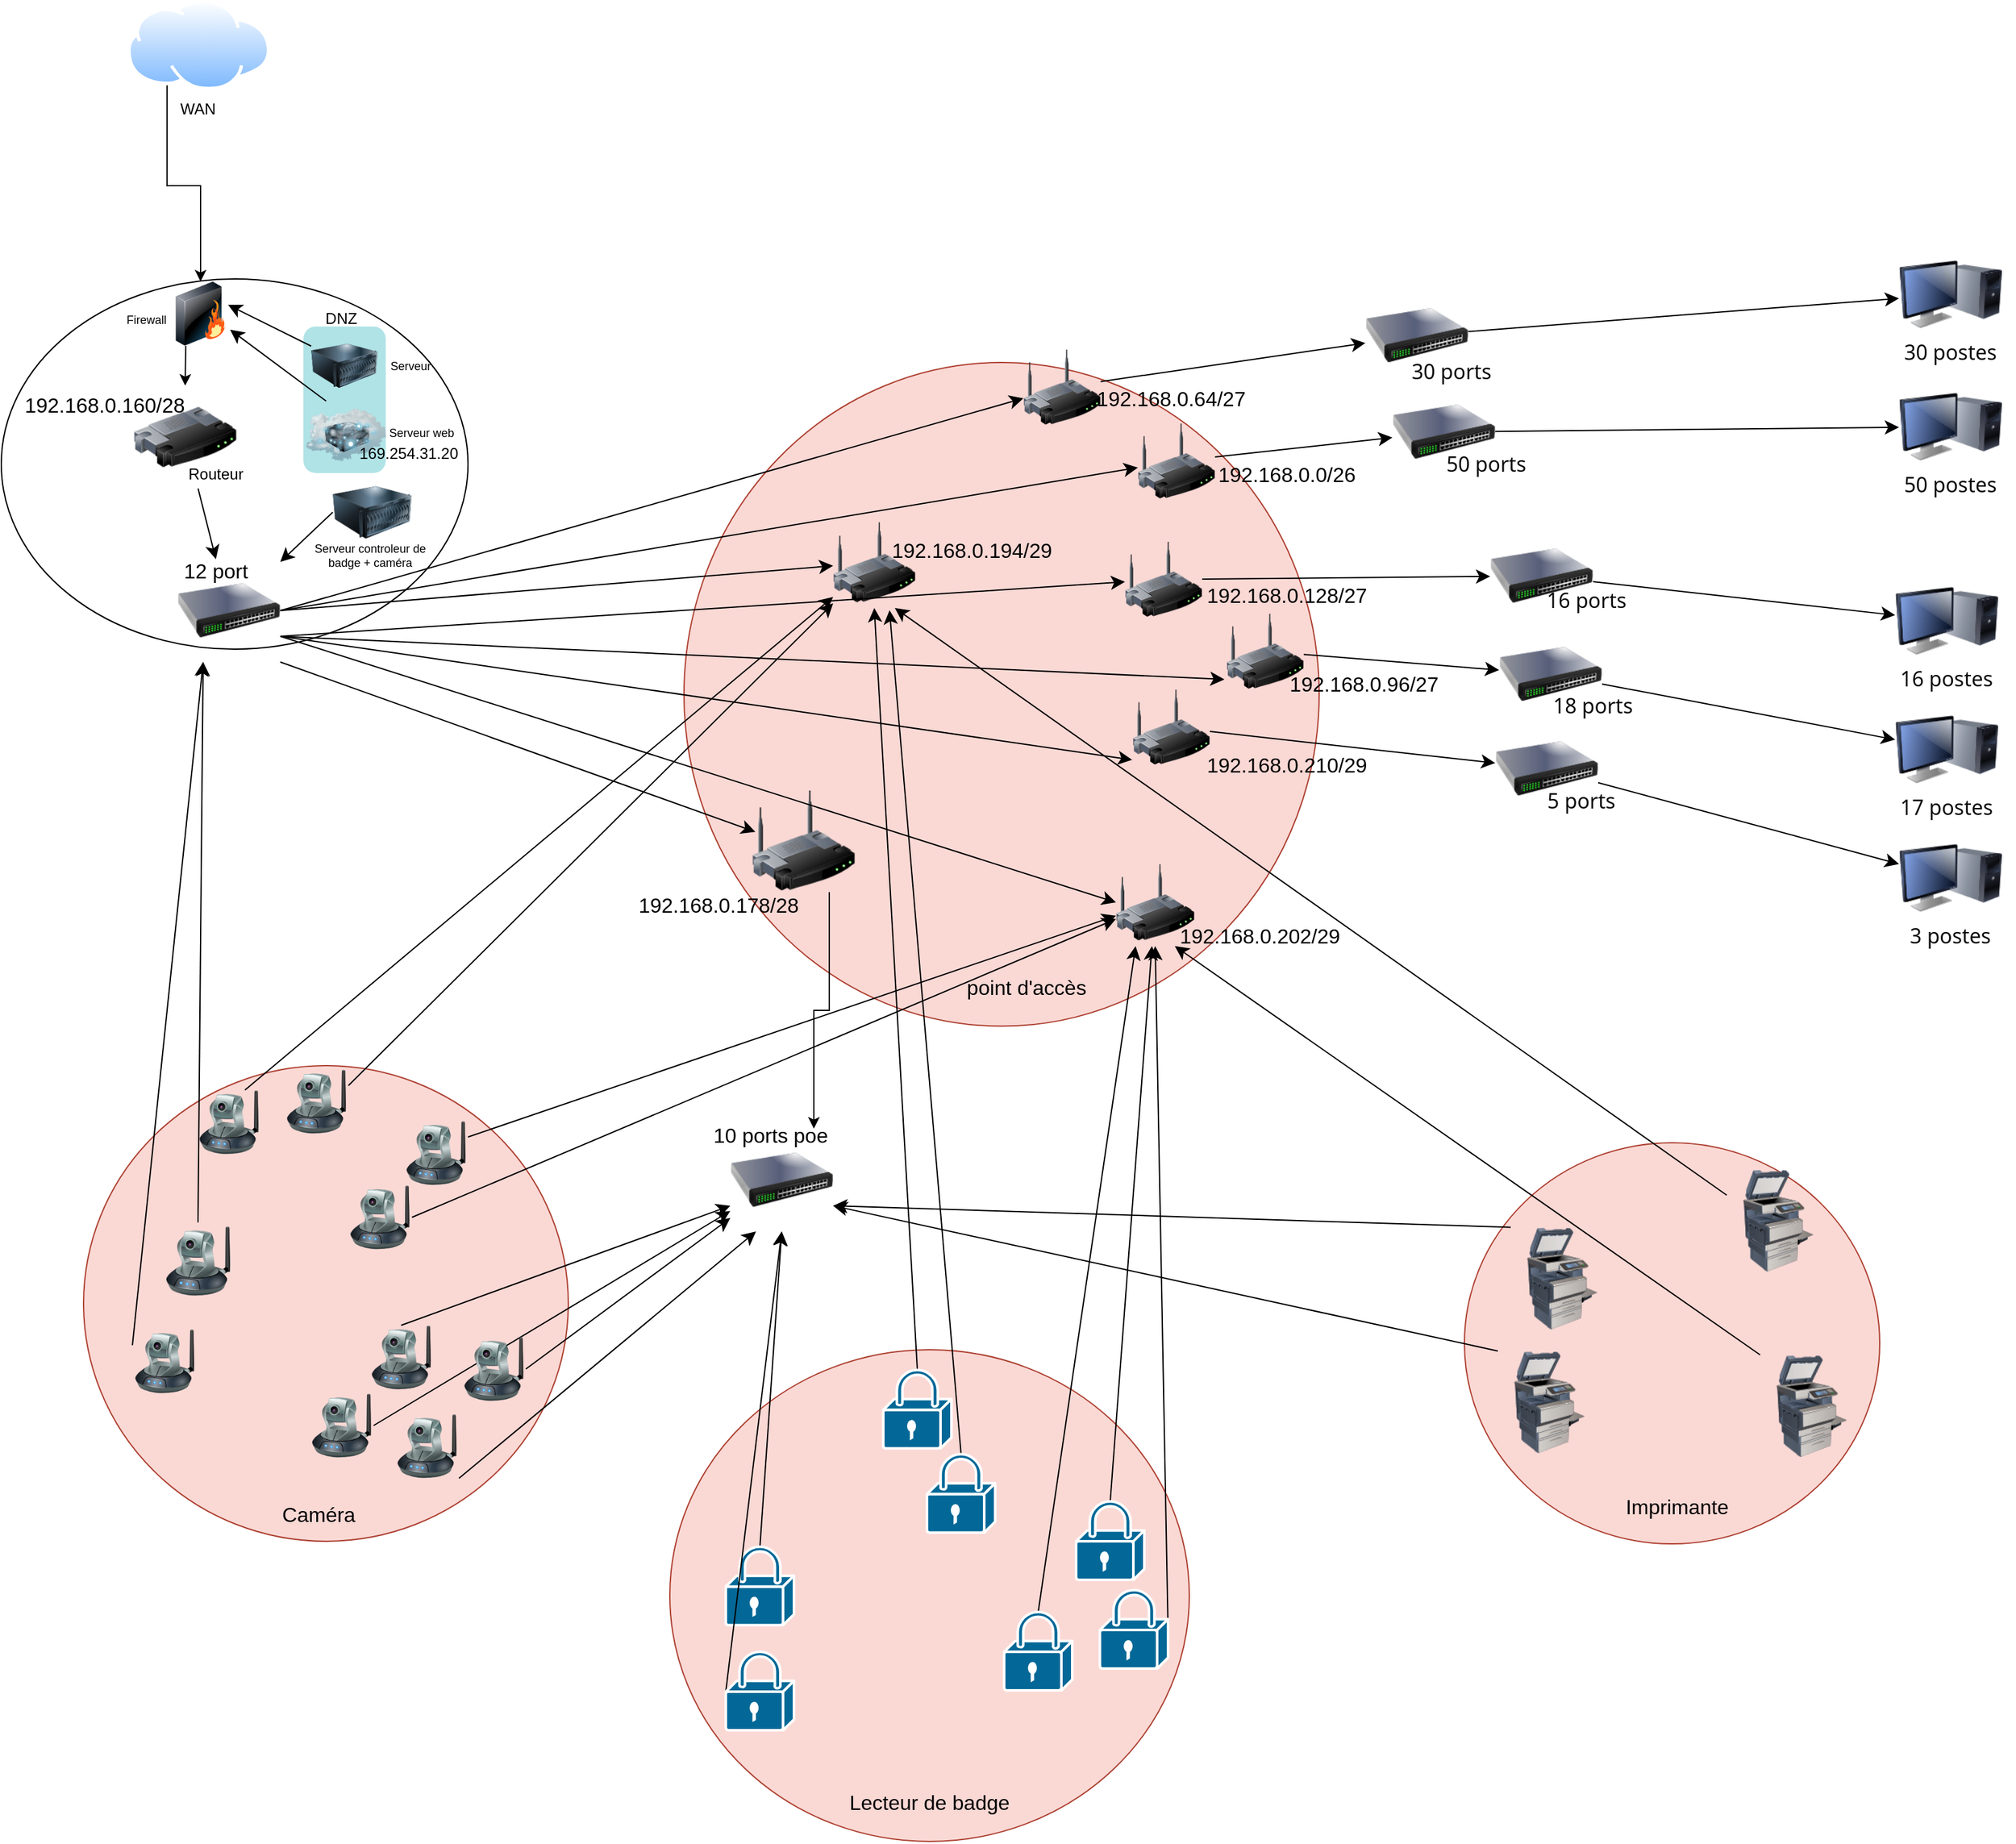 <mxfile version="24.2.5" type="github">
  <diagram name="Page-1" id="uNmgxLQSGDm85WlAwBHo">
    <mxGraphModel dx="731" dy="1210" grid="0" gridSize="10" guides="1" tooltips="1" connect="1" arrows="1" fold="1" page="0" pageScale="1" pageWidth="827" pageHeight="1169" math="0" shadow="0">
      <root>
        <mxCell id="0" />
        <mxCell id="1" parent="0" />
        <mxCell id="vcCRb2NnFTXX9UuXq3l1-207" value="" style="ellipse;whiteSpace=wrap;html=1;fillColor=#fad9d5;strokeColor=#ae4132;" parent="1" vertex="1">
          <mxGeometry x="897" y="-252" width="494" height="516.28" as="geometry" />
        </mxCell>
        <mxCell id="vcCRb2NnFTXX9UuXq3l1-189" value="" style="ellipse;whiteSpace=wrap;html=1;fillColor=#fad9d5;strokeColor=#ae4132;" parent="1" vertex="1">
          <mxGeometry x="1504" y="355" width="323" height="312" as="geometry" />
        </mxCell>
        <mxCell id="vcCRb2NnFTXX9UuXq3l1-183" value="" style="ellipse;whiteSpace=wrap;html=1;fillColor=#fad9d5;strokeColor=#ae4132;" parent="1" vertex="1">
          <mxGeometry x="886" y="516" width="404" height="382.52" as="geometry" />
        </mxCell>
        <mxCell id="vcCRb2NnFTXX9UuXq3l1-178" value="" style="ellipse;whiteSpace=wrap;html=1;fillColor=#fad9d5;strokeColor=#ae4132;" parent="1" vertex="1">
          <mxGeometry x="430" y="295" width="377" height="370" as="geometry" />
        </mxCell>
        <mxCell id="vcCRb2NnFTXX9UuXq3l1-148" value="" style="ellipse;whiteSpace=wrap;html=1;" parent="1" vertex="1">
          <mxGeometry x="366" y="-317" width="363" height="288" as="geometry" />
        </mxCell>
        <mxCell id="vcCRb2NnFTXX9UuXq3l1-3" style="edgeStyle=orthogonalEdgeStyle;rounded=0;orthogonalLoop=1;jettySize=auto;html=1;exitX=0.25;exitY=1;exitDx=0;exitDy=0;" parent="1" source="vcCRb2NnFTXX9UuXq3l1-4" target="vcCRb2NnFTXX9UuXq3l1-20" edge="1">
          <mxGeometry relative="1" as="geometry" />
        </mxCell>
        <mxCell id="vcCRb2NnFTXX9UuXq3l1-10" style="edgeStyle=orthogonalEdgeStyle;rounded=0;orthogonalLoop=1;jettySize=auto;html=1;entryX=0.5;entryY=0;entryDx=0;entryDy=0;exitX=0.25;exitY=1;exitDx=0;exitDy=0;" parent="1" source="vcCRb2NnFTXX9UuXq3l1-20" target="vcCRb2NnFTXX9UuXq3l1-22" edge="1">
          <mxGeometry relative="1" as="geometry">
            <mxPoint x="467.571" y="303.4" as="sourcePoint" />
            <mxPoint x="439.0" y="367" as="targetPoint" />
          </mxGeometry>
        </mxCell>
        <mxCell id="vcCRb2NnFTXX9UuXq3l1-256" style="edgeStyle=none;curved=1;rounded=0;orthogonalLoop=1;jettySize=auto;html=1;exitX=0.5;exitY=0;exitDx=0;exitDy=0;exitPerimeter=0;fontSize=12;startSize=8;endSize=8;entryX=0.5;entryY=1;entryDx=0;entryDy=0;" parent="1" source="vcCRb2NnFTXX9UuXq3l1-14" target="vcCRb2NnFTXX9UuXq3l1-50" edge="1">
          <mxGeometry relative="1" as="geometry">
            <mxPoint x="1029" y="-61" as="targetPoint" />
          </mxGeometry>
        </mxCell>
        <mxCell id="vcCRb2NnFTXX9UuXq3l1-14" value="" style="shape=mxgraph.cisco.security.lock;sketch=0;html=1;pointerEvents=1;dashed=0;fillColor=#036897;strokeColor=#ffffff;strokeWidth=2;verticalLabelPosition=bottom;verticalAlign=top;align=center;outlineConnect=0;" parent="1" vertex="1">
          <mxGeometry x="1052" y="531.76" width="53" height="61" as="geometry" />
        </mxCell>
        <mxCell id="vcCRb2NnFTXX9UuXq3l1-23" value="" style="image;html=1;image=img/lib/clip_art/networking/Switch_128x128.png" parent="1" vertex="1">
          <mxGeometry x="933" y="344" width="80" height="80" as="geometry" />
        </mxCell>
        <mxCell id="VCrOWNEvwoFlZzzzrJCg-5" style="edgeStyle=orthogonalEdgeStyle;rounded=0;orthogonalLoop=1;jettySize=auto;html=1;exitX=0.75;exitY=1;exitDx=0;exitDy=0;" edge="1" parent="1" source="vcCRb2NnFTXX9UuXq3l1-25" target="vcCRb2NnFTXX9UuXq3l1-23">
          <mxGeometry relative="1" as="geometry">
            <Array as="points">
              <mxPoint x="1010" y="252" />
              <mxPoint x="998" y="252" />
            </Array>
          </mxGeometry>
        </mxCell>
        <mxCell id="vcCRb2NnFTXX9UuXq3l1-25" value="" style="image;html=1;image=img/lib/clip_art/networking/Wireless_Router_128x128.png" parent="1" vertex="1">
          <mxGeometry x="950" y="80" width="80" height="80" as="geometry" />
        </mxCell>
        <mxCell id="vcCRb2NnFTXX9UuXq3l1-262" style="edgeStyle=none;curved=1;rounded=0;orthogonalLoop=1;jettySize=auto;html=1;exitX=1;exitY=0.5;exitDx=0;exitDy=0;fontSize=12;startSize=8;endSize=8;" parent="1" source="vcCRb2NnFTXX9UuXq3l1-26" target="vcCRb2NnFTXX9UuXq3l1-23" edge="1">
          <mxGeometry relative="1" as="geometry" />
        </mxCell>
        <mxCell id="vcCRb2NnFTXX9UuXq3l1-26" value="" style="image;html=1;image=img/lib/clip_art/networking/Ip_Camera_128x128.png" parent="1" vertex="1">
          <mxGeometry x="605.55" y="550" width="50" height="50" as="geometry" />
        </mxCell>
        <mxCell id="vcCRb2NnFTXX9UuXq3l1-261" style="edgeStyle=none;curved=1;rounded=0;orthogonalLoop=1;jettySize=auto;html=1;exitX=0.5;exitY=0;exitDx=0;exitDy=0;entryX=0;entryY=0.75;entryDx=0;entryDy=0;fontSize=12;startSize=8;endSize=8;" parent="1" source="vcCRb2NnFTXX9UuXq3l1-30" target="vcCRb2NnFTXX9UuXq3l1-23" edge="1">
          <mxGeometry relative="1" as="geometry" />
        </mxCell>
        <mxCell id="vcCRb2NnFTXX9UuXq3l1-30" value="" style="image;html=1;image=img/lib/clip_art/networking/Ip_Camera_128x128.png" parent="1" vertex="1">
          <mxGeometry x="652" y="497" width="50" height="50" as="geometry" />
        </mxCell>
        <mxCell id="vcCRb2NnFTXX9UuXq3l1-242" style="edgeStyle=none;curved=1;rounded=0;orthogonalLoop=1;jettySize=auto;html=1;exitX=0;exitY=0.25;exitDx=0;exitDy=0;entryX=0.25;entryY=1;entryDx=0;entryDy=0;fontSize=12;startSize=8;endSize=8;" parent="1" source="vcCRb2NnFTXX9UuXq3l1-32" target="vcCRb2NnFTXX9UuXq3l1-12" edge="1">
          <mxGeometry relative="1" as="geometry" />
        </mxCell>
        <mxCell id="vcCRb2NnFTXX9UuXq3l1-32" value="" style="image;html=1;image=img/lib/clip_art/networking/Ip_Camera_128x128.png" parent="1" vertex="1">
          <mxGeometry x="468" y="500" width="50" height="50" as="geometry" />
        </mxCell>
        <mxCell id="vcCRb2NnFTXX9UuXq3l1-247" style="edgeStyle=none;curved=1;rounded=0;orthogonalLoop=1;jettySize=auto;html=1;exitX=0;exitY=0;exitDx=0;exitDy=0;entryX=1;entryY=0.75;entryDx=0;entryDy=0;fontSize=12;startSize=8;endSize=8;" parent="1" source="vcCRb2NnFTXX9UuXq3l1-34" target="vcCRb2NnFTXX9UuXq3l1-23" edge="1">
          <mxGeometry relative="1" as="geometry" />
        </mxCell>
        <mxCell id="vcCRb2NnFTXX9UuXq3l1-34" value="" style="image;html=1;image=img/lib/clip_art/computers/Printer_Commercial_128x128.png" parent="1" vertex="1">
          <mxGeometry x="1540.0" y="420.74" width="80" height="80" as="geometry" />
        </mxCell>
        <mxCell id="vcCRb2NnFTXX9UuXq3l1-248" style="edgeStyle=none;curved=1;rounded=0;orthogonalLoop=1;jettySize=auto;html=1;exitX=0;exitY=0;exitDx=0;exitDy=0;entryX=1;entryY=0.75;entryDx=0;entryDy=0;fontSize=12;startSize=8;endSize=8;" parent="1" source="vcCRb2NnFTXX9UuXq3l1-36" target="vcCRb2NnFTXX9UuXq3l1-23" edge="1">
          <mxGeometry relative="1" as="geometry" />
        </mxCell>
        <mxCell id="vcCRb2NnFTXX9UuXq3l1-36" value="" style="image;html=1;image=img/lib/clip_art/computers/Printer_Commercial_128x128.png" parent="1" vertex="1">
          <mxGeometry x="1530" y="517" width="80" height="80" as="geometry" />
        </mxCell>
        <mxCell id="vcCRb2NnFTXX9UuXq3l1-239" style="edgeStyle=none;curved=1;rounded=0;orthogonalLoop=1;jettySize=auto;html=1;exitX=0.5;exitY=0;exitDx=0;exitDy=0;exitPerimeter=0;entryX=0.5;entryY=1;entryDx=0;entryDy=0;fontSize=12;startSize=8;endSize=8;" parent="1" source="vcCRb2NnFTXX9UuXq3l1-39" target="vcCRb2NnFTXX9UuXq3l1-23" edge="1">
          <mxGeometry relative="1" as="geometry" />
        </mxCell>
        <mxCell id="vcCRb2NnFTXX9UuXq3l1-39" value="" style="shape=mxgraph.cisco.security.lock;sketch=0;html=1;pointerEvents=1;dashed=0;fillColor=#036897;strokeColor=#ffffff;strokeWidth=2;verticalLabelPosition=bottom;verticalAlign=top;align=center;outlineConnect=0;" parent="1" vertex="1">
          <mxGeometry x="929.56" y="669.22" width="53" height="61" as="geometry" />
        </mxCell>
        <mxCell id="vcCRb2NnFTXX9UuXq3l1-42" value="" style="image;html=1;image=img/lib/clip_art/networking/Wireless_Router_128x128.png" parent="1" vertex="1">
          <mxGeometry x="1233" y="134" width="61" height="68" as="geometry" />
        </mxCell>
        <mxCell id="vcCRb2NnFTXX9UuXq3l1-258" style="edgeStyle=none;curved=1;rounded=0;orthogonalLoop=1;jettySize=auto;html=1;exitX=0;exitY=0.25;exitDx=0;exitDy=0;fontSize=12;startSize=8;endSize=8;entryX=0.75;entryY=1;entryDx=0;entryDy=0;" parent="1" source="vcCRb2NnFTXX9UuXq3l1-44" target="vcCRb2NnFTXX9UuXq3l1-50" edge="1">
          <mxGeometry relative="1" as="geometry">
            <mxPoint x="1120.667" y="-75.5" as="targetPoint" />
          </mxGeometry>
        </mxCell>
        <mxCell id="vcCRb2NnFTXX9UuXq3l1-44" value="" style="image;html=1;image=img/lib/clip_art/computers/Printer_Commercial_128x128.png" parent="1" vertex="1">
          <mxGeometry x="1708" y="375.74" width="80" height="80" as="geometry" />
        </mxCell>
        <mxCell id="vcCRb2NnFTXX9UuXq3l1-265" style="edgeStyle=none;curved=1;rounded=0;orthogonalLoop=1;jettySize=auto;html=1;exitX=1;exitY=0.25;exitDx=0;exitDy=0;fontSize=12;startSize=8;endSize=8;" parent="1" source="vcCRb2NnFTXX9UuXq3l1-45" target="vcCRb2NnFTXX9UuXq3l1-42" edge="1">
          <mxGeometry relative="1" as="geometry" />
        </mxCell>
        <mxCell id="vcCRb2NnFTXX9UuXq3l1-45" value="" style="image;html=1;image=img/lib/clip_art/networking/Ip_Camera_128x128.png" parent="1" vertex="1">
          <mxGeometry x="679" y="338" width="50" height="50" as="geometry" />
        </mxCell>
        <mxCell id="vcCRb2NnFTXX9UuXq3l1-266" style="edgeStyle=none;curved=1;rounded=0;orthogonalLoop=1;jettySize=auto;html=1;exitX=1;exitY=0.25;exitDx=0;exitDy=0;fontSize=12;startSize=8;endSize=8;" parent="1" source="vcCRb2NnFTXX9UuXq3l1-46" target="vcCRb2NnFTXX9UuXq3l1-50" edge="1">
          <mxGeometry relative="1" as="geometry" />
        </mxCell>
        <mxCell id="vcCRb2NnFTXX9UuXq3l1-46" value="" style="image;html=1;image=img/lib/clip_art/networking/Ip_Camera_128x128.png" parent="1" vertex="1">
          <mxGeometry x="586" y="298" width="50" height="50" as="geometry" />
        </mxCell>
        <mxCell id="vcCRb2NnFTXX9UuXq3l1-50" value="" style="image;html=1;image=img/lib/clip_art/networking/Wireless_Router_128x128.png" parent="1" vertex="1">
          <mxGeometry x="1013" y="-132" width="64" height="71" as="geometry" />
        </mxCell>
        <mxCell id="vcCRb2NnFTXX9UuXq3l1-257" style="edgeStyle=none;curved=1;rounded=0;orthogonalLoop=1;jettySize=auto;html=1;exitX=0;exitY=0;exitDx=0;exitDy=0;entryX=0.75;entryY=1;entryDx=0;entryDy=0;fontSize=12;startSize=8;endSize=8;" parent="1" source="vcCRb2NnFTXX9UuXq3l1-52" target="vcCRb2NnFTXX9UuXq3l1-42" edge="1">
          <mxGeometry relative="1" as="geometry" />
        </mxCell>
        <mxCell id="vcCRb2NnFTXX9UuXq3l1-52" value="" style="image;html=1;image=img/lib/clip_art/computers/Printer_Commercial_128x128.png" parent="1" vertex="1">
          <mxGeometry x="1734" y="520" width="80" height="80" as="geometry" />
        </mxCell>
        <mxCell id="vcCRb2NnFTXX9UuXq3l1-267" style="edgeStyle=none;curved=1;rounded=0;orthogonalLoop=1;jettySize=auto;html=1;exitX=0.75;exitY=0;exitDx=0;exitDy=0;fontSize=12;startSize=8;endSize=8;" parent="1" source="vcCRb2NnFTXX9UuXq3l1-54" target="vcCRb2NnFTXX9UuXq3l1-50" edge="1">
          <mxGeometry relative="1" as="geometry" />
        </mxCell>
        <mxCell id="vcCRb2NnFTXX9UuXq3l1-54" value="" style="image;html=1;image=img/lib/clip_art/networking/Ip_Camera_128x128.png" parent="1" vertex="1">
          <mxGeometry x="518" y="314" width="50" height="50" as="geometry" />
        </mxCell>
        <mxCell id="vcCRb2NnFTXX9UuXq3l1-253" style="edgeStyle=none;curved=1;rounded=0;orthogonalLoop=1;jettySize=auto;html=1;exitX=1;exitY=0.5;exitDx=0;exitDy=0;exitPerimeter=0;entryX=0.5;entryY=1;entryDx=0;entryDy=0;fontSize=12;startSize=8;endSize=8;" parent="1" source="vcCRb2NnFTXX9UuXq3l1-58" target="vcCRb2NnFTXX9UuXq3l1-42" edge="1">
          <mxGeometry relative="1" as="geometry" />
        </mxCell>
        <mxCell id="vcCRb2NnFTXX9UuXq3l1-58" value="" style="shape=mxgraph.cisco.security.lock;sketch=0;html=1;pointerEvents=1;dashed=0;fillColor=#036897;strokeColor=#ffffff;strokeWidth=2;verticalLabelPosition=bottom;verticalAlign=top;align=center;outlineConnect=0;" parent="1" vertex="1">
          <mxGeometry x="1220.48" y="703" width="53" height="61" as="geometry" />
        </mxCell>
        <mxCell id="vcCRb2NnFTXX9UuXq3l1-255" style="edgeStyle=none;curved=1;rounded=0;orthogonalLoop=1;jettySize=auto;html=1;exitX=0.5;exitY=0;exitDx=0;exitDy=0;exitPerimeter=0;entryX=0.685;entryY=1.024;entryDx=0;entryDy=0;fontSize=12;startSize=8;endSize=8;entryPerimeter=0;" parent="1" source="vcCRb2NnFTXX9UuXq3l1-61" target="vcCRb2NnFTXX9UuXq3l1-50" edge="1">
          <mxGeometry relative="1" as="geometry" />
        </mxCell>
        <mxCell id="vcCRb2NnFTXX9UuXq3l1-61" value="" style="shape=mxgraph.cisco.security.lock;sketch=0;html=1;pointerEvents=1;dashed=0;fillColor=#036897;strokeColor=#ffffff;strokeWidth=2;verticalLabelPosition=bottom;verticalAlign=top;align=center;outlineConnect=0;" parent="1" vertex="1">
          <mxGeometry x="1086" y="597.26" width="53" height="61" as="geometry" />
        </mxCell>
        <mxCell id="vcCRb2NnFTXX9UuXq3l1-201" style="edgeStyle=none;curved=1;rounded=0;orthogonalLoop=1;jettySize=auto;html=1;fontSize=12;startSize=8;endSize=8;" parent="1" source="vcCRb2NnFTXX9UuXq3l1-62" target="vcCRb2NnFTXX9UuXq3l1-82" edge="1">
          <mxGeometry relative="1" as="geometry" />
        </mxCell>
        <mxCell id="vcCRb2NnFTXX9UuXq3l1-62" value="" style="image;html=1;image=img/lib/clip_art/networking/Wireless_Router_128x128.png" parent="1" vertex="1">
          <mxGeometry x="1246.0" y="-2" width="60" height="67.48" as="geometry" />
        </mxCell>
        <mxCell id="vcCRb2NnFTXX9UuXq3l1-200" style="edgeStyle=none;curved=1;rounded=0;orthogonalLoop=1;jettySize=auto;html=1;fontSize=12;startSize=8;endSize=8;" parent="1" source="vcCRb2NnFTXX9UuXq3l1-64" target="vcCRb2NnFTXX9UuXq3l1-81" edge="1">
          <mxGeometry relative="1" as="geometry" />
        </mxCell>
        <mxCell id="vcCRb2NnFTXX9UuXq3l1-64" value="" style="image;html=1;image=img/lib/clip_art/networking/Wireless_Router_128x128.png" parent="1" vertex="1">
          <mxGeometry x="1319" y="-61.0" width="60" height="67.48" as="geometry" />
        </mxCell>
        <mxCell id="vcCRb2NnFTXX9UuXq3l1-197" style="edgeStyle=none;curved=1;rounded=0;orthogonalLoop=1;jettySize=auto;html=1;fontSize=12;startSize=8;endSize=8;" parent="1" source="vcCRb2NnFTXX9UuXq3l1-65" target="vcCRb2NnFTXX9UuXq3l1-78" edge="1">
          <mxGeometry relative="1" as="geometry" />
        </mxCell>
        <mxCell id="vcCRb2NnFTXX9UuXq3l1-65" value="" style="image;html=1;image=img/lib/clip_art/networking/Wireless_Router_128x128.png" parent="1" vertex="1">
          <mxGeometry x="1161" y="-266.48" width="60" height="67.48" as="geometry" />
        </mxCell>
        <mxCell id="vcCRb2NnFTXX9UuXq3l1-198" style="edgeStyle=none;curved=1;rounded=0;orthogonalLoop=1;jettySize=auto;html=1;fontSize=12;startSize=8;endSize=8;" parent="1" source="vcCRb2NnFTXX9UuXq3l1-67" target="vcCRb2NnFTXX9UuXq3l1-79" edge="1">
          <mxGeometry relative="1" as="geometry" />
        </mxCell>
        <mxCell id="vcCRb2NnFTXX9UuXq3l1-67" value="" style="image;html=1;image=img/lib/clip_art/networking/Wireless_Router_128x128.png" parent="1" vertex="1">
          <mxGeometry x="1250.0" y="-209.0" width="60" height="67.48" as="geometry" />
        </mxCell>
        <mxCell id="vcCRb2NnFTXX9UuXq3l1-240" style="edgeStyle=none;curved=1;rounded=0;orthogonalLoop=1;jettySize=auto;html=1;exitX=0;exitY=0.5;exitDx=0;exitDy=0;exitPerimeter=0;entryX=0.5;entryY=1;entryDx=0;entryDy=0;fontSize=12;startSize=8;endSize=8;" parent="1" source="vcCRb2NnFTXX9UuXq3l1-72" target="vcCRb2NnFTXX9UuXq3l1-23" edge="1">
          <mxGeometry relative="1" as="geometry" />
        </mxCell>
        <mxCell id="vcCRb2NnFTXX9UuXq3l1-72" value="" style="shape=mxgraph.cisco.security.lock;sketch=0;html=1;pointerEvents=1;dashed=0;fillColor=#036897;strokeColor=#ffffff;strokeWidth=2;verticalLabelPosition=bottom;verticalAlign=top;align=center;outlineConnect=0;" parent="1" vertex="1">
          <mxGeometry x="929.56" y="750.98" width="53" height="61" as="geometry" />
        </mxCell>
        <mxCell id="vcCRb2NnFTXX9UuXq3l1-199" style="edgeStyle=none;curved=1;rounded=0;orthogonalLoop=1;jettySize=auto;html=1;fontSize=12;startSize=8;endSize=8;" parent="1" source="vcCRb2NnFTXX9UuXq3l1-74" target="vcCRb2NnFTXX9UuXq3l1-80" edge="1">
          <mxGeometry relative="1" as="geometry" />
        </mxCell>
        <mxCell id="vcCRb2NnFTXX9UuXq3l1-74" value="" style="image;html=1;image=img/lib/clip_art/networking/Wireless_Router_128x128.png" parent="1" vertex="1">
          <mxGeometry x="1240.0" y="-117.0" width="60" height="67.48" as="geometry" />
        </mxCell>
        <mxCell id="vcCRb2NnFTXX9UuXq3l1-202" style="edgeStyle=none;curved=1;rounded=0;orthogonalLoop=1;jettySize=auto;html=1;fontSize=12;startSize=8;endSize=8;" parent="1" source="vcCRb2NnFTXX9UuXq3l1-78" target="vcCRb2NnFTXX9UuXq3l1-91" edge="1">
          <mxGeometry relative="1" as="geometry" />
        </mxCell>
        <mxCell id="vcCRb2NnFTXX9UuXq3l1-78" value="" style="image;html=1;image=img/lib/clip_art/networking/Switch_128x128.png" parent="1" vertex="1">
          <mxGeometry x="1427" y="-313" width="80" height="80" as="geometry" />
        </mxCell>
        <mxCell id="vcCRb2NnFTXX9UuXq3l1-203" style="edgeStyle=none;curved=1;rounded=0;orthogonalLoop=1;jettySize=auto;html=1;fontSize=12;startSize=8;endSize=8;" parent="1" source="vcCRb2NnFTXX9UuXq3l1-79" target="vcCRb2NnFTXX9UuXq3l1-88" edge="1">
          <mxGeometry relative="1" as="geometry" />
        </mxCell>
        <mxCell id="vcCRb2NnFTXX9UuXq3l1-79" value="" style="image;html=1;image=img/lib/clip_art/networking/Switch_128x128.png" parent="1" vertex="1">
          <mxGeometry x="1448" y="-238" width="80" height="80" as="geometry" />
        </mxCell>
        <mxCell id="vcCRb2NnFTXX9UuXq3l1-205" style="edgeStyle=none;curved=1;rounded=0;orthogonalLoop=1;jettySize=auto;html=1;fontSize=12;startSize=8;endSize=8;" parent="1" source="vcCRb2NnFTXX9UuXq3l1-80" target="vcCRb2NnFTXX9UuXq3l1-94" edge="1">
          <mxGeometry relative="1" as="geometry" />
        </mxCell>
        <mxCell id="vcCRb2NnFTXX9UuXq3l1-204" style="edgeStyle=none;curved=1;rounded=0;orthogonalLoop=1;jettySize=auto;html=1;fontSize=12;startSize=8;endSize=8;" parent="1" source="vcCRb2NnFTXX9UuXq3l1-81" target="vcCRb2NnFTXX9UuXq3l1-97" edge="1">
          <mxGeometry relative="1" as="geometry" />
        </mxCell>
        <mxCell id="vcCRb2NnFTXX9UuXq3l1-206" style="edgeStyle=none;curved=1;rounded=0;orthogonalLoop=1;jettySize=auto;html=1;fontSize=12;startSize=8;endSize=8;" parent="1" source="vcCRb2NnFTXX9UuXq3l1-82" target="vcCRb2NnFTXX9UuXq3l1-100" edge="1">
          <mxGeometry relative="1" as="geometry" />
        </mxCell>
        <mxCell id="vcCRb2NnFTXX9UuXq3l1-85" value="&lt;span style=&quot;color: rgb(13, 13, 13); font-family: Söhne, ui-sans-serif, system-ui, -apple-system, &amp;quot;Segoe UI&amp;quot;, Roboto, Ubuntu, Cantarell, &amp;quot;Noto Sans&amp;quot;, sans-serif, &amp;quot;Helvetica Neue&amp;quot;, Arial, &amp;quot;Apple Color Emoji&amp;quot;, &amp;quot;Segoe UI Emoji&amp;quot;, &amp;quot;Segoe UI Symbol&amp;quot;, &amp;quot;Noto Color Emoji&amp;quot;; font-size: 16px; text-align: start; white-space-collapse: preserve;&quot;&gt;50 ports&lt;/span&gt;" style="text;strokeColor=none;align=center;fillColor=none;html=1;verticalAlign=middle;whiteSpace=wrap;rounded=0;labelBackgroundColor=none;" parent="1" vertex="1">
          <mxGeometry x="1471" y="-188" width="100" height="30" as="geometry" />
        </mxCell>
        <mxCell id="vcCRb2NnFTXX9UuXq3l1-86" value="&lt;span style=&quot;color: rgb(13, 13, 13); font-family: Söhne, ui-sans-serif, system-ui, -apple-system, &amp;quot;Segoe UI&amp;quot;, Roboto, Ubuntu, Cantarell, &amp;quot;Noto Sans&amp;quot;, sans-serif, &amp;quot;Helvetica Neue&amp;quot;, Arial, &amp;quot;Apple Color Emoji&amp;quot;, &amp;quot;Segoe UI Emoji&amp;quot;, &amp;quot;Segoe UI Symbol&amp;quot;, &amp;quot;Noto Color Emoji&amp;quot;; font-size: 16px; text-align: start; white-space-collapse: preserve;&quot;&gt;30 ports&lt;/span&gt;" style="text;strokeColor=none;align=center;fillColor=none;html=1;verticalAlign=middle;whiteSpace=wrap;rounded=0;labelBackgroundColor=none;" parent="1" vertex="1">
          <mxGeometry x="1444" y="-260.22" width="100" height="30" as="geometry" />
        </mxCell>
        <mxCell id="vcCRb2NnFTXX9UuXq3l1-250" style="edgeStyle=none;curved=1;rounded=0;orthogonalLoop=1;jettySize=auto;html=1;exitX=0.5;exitY=0;exitDx=0;exitDy=0;exitPerimeter=0;fontSize=12;startSize=8;endSize=8;" parent="1" source="vcCRb2NnFTXX9UuXq3l1-144" target="vcCRb2NnFTXX9UuXq3l1-42" edge="1">
          <mxGeometry relative="1" as="geometry" />
        </mxCell>
        <mxCell id="vcCRb2NnFTXX9UuXq3l1-144" value="" style="shape=mxgraph.cisco.security.lock;sketch=0;html=1;pointerEvents=1;dashed=0;fillColor=#036897;strokeColor=#ffffff;strokeWidth=2;verticalLabelPosition=bottom;verticalAlign=top;align=center;outlineConnect=0;" parent="1" vertex="1">
          <mxGeometry x="1202.0" y="634" width="53" height="61" as="geometry" />
        </mxCell>
        <mxCell id="vcCRb2NnFTXX9UuXq3l1-254" style="edgeStyle=none;curved=1;rounded=0;orthogonalLoop=1;jettySize=auto;html=1;exitX=0.5;exitY=0;exitDx=0;exitDy=0;exitPerimeter=0;entryX=0.25;entryY=1;entryDx=0;entryDy=0;fontSize=12;startSize=8;endSize=8;" parent="1" source="vcCRb2NnFTXX9UuXq3l1-145" target="vcCRb2NnFTXX9UuXq3l1-42" edge="1">
          <mxGeometry relative="1" as="geometry" />
        </mxCell>
        <mxCell id="vcCRb2NnFTXX9UuXq3l1-145" value="" style="shape=mxgraph.cisco.security.lock;sketch=0;html=1;pointerEvents=1;dashed=0;fillColor=#036897;strokeColor=#ffffff;strokeWidth=2;verticalLabelPosition=bottom;verticalAlign=top;align=center;outlineConnect=0;" parent="1" vertex="1">
          <mxGeometry x="1146" y="720" width="53" height="61" as="geometry" />
        </mxCell>
        <mxCell id="vcCRb2NnFTXX9UuXq3l1-149" value="" style="group" parent="1" vertex="1" connectable="0">
          <mxGeometry x="464" y="-534" width="111.11" height="100" as="geometry" />
        </mxCell>
        <mxCell id="vcCRb2NnFTXX9UuXq3l1-4" value="" style="image;aspect=fixed;perimeter=ellipsePerimeter;html=1;align=center;shadow=0;dashed=0;spacingTop=3;image=img/lib/active_directory/internet_cloud.svg;" parent="vcCRb2NnFTXX9UuXq3l1-149" vertex="1">
          <mxGeometry width="111.11" height="70" as="geometry" />
        </mxCell>
        <mxCell id="vcCRb2NnFTXX9UuXq3l1-120" value="WAN" style="text;strokeColor=none;align=center;fillColor=none;html=1;verticalAlign=middle;whiteSpace=wrap;rounded=0;" parent="vcCRb2NnFTXX9UuXq3l1-149" vertex="1">
          <mxGeometry x="25" y="70" width="60" height="30" as="geometry" />
        </mxCell>
        <mxCell id="vcCRb2NnFTXX9UuXq3l1-154" value="" style="group" parent="1" vertex="1" connectable="0">
          <mxGeometry x="433" y="-315" width="111" height="50" as="geometry" />
        </mxCell>
        <mxCell id="vcCRb2NnFTXX9UuXq3l1-20" value="" style="image;html=1;image=img/lib/clip_art/networking/Firewall_128x128.png" parent="vcCRb2NnFTXX9UuXq3l1-154" vertex="1">
          <mxGeometry x="65" width="46" height="50" as="geometry" />
        </mxCell>
        <mxCell id="vcCRb2NnFTXX9UuXq3l1-108" value="Firewall" style="text;strokeColor=none;align=center;fillColor=none;html=1;verticalAlign=middle;whiteSpace=wrap;rounded=0;fontSize=9;labelBackgroundColor=none;" parent="vcCRb2NnFTXX9UuXq3l1-154" vertex="1">
          <mxGeometry x="6" y="20" width="80" height="20" as="geometry" />
        </mxCell>
        <mxCell id="vcCRb2NnFTXX9UuXq3l1-22" value="" style="image;html=1;image=img/lib/clip_art/networking/Router_128x128.png" parent="1" vertex="1">
          <mxGeometry x="469" y="-234" width="80" height="80" as="geometry" />
        </mxCell>
        <mxCell id="vcCRb2NnFTXX9UuXq3l1-109" value="Routeur" style="text;strokeColor=none;align=center;fillColor=none;html=1;verticalAlign=middle;whiteSpace=wrap;rounded=0;" parent="1" vertex="1">
          <mxGeometry x="503" y="-180.26" width="60" height="30" as="geometry" />
        </mxCell>
        <mxCell id="vcCRb2NnFTXX9UuXq3l1-223" style="edgeStyle=none;curved=1;rounded=0;orthogonalLoop=1;jettySize=auto;html=1;exitX=1;exitY=0.5;exitDx=0;exitDy=0;fontSize=12;startSize=8;endSize=8;" parent="1" source="vcCRb2NnFTXX9UuXq3l1-12" target="vcCRb2NnFTXX9UuXq3l1-50" edge="1">
          <mxGeometry relative="1" as="geometry" />
        </mxCell>
        <mxCell id="vcCRb2NnFTXX9UuXq3l1-226" style="edgeStyle=none;curved=1;rounded=0;orthogonalLoop=1;jettySize=auto;html=1;exitX=1;exitY=0.75;exitDx=0;exitDy=0;fontSize=12;startSize=8;endSize=8;" parent="1" source="vcCRb2NnFTXX9UuXq3l1-12" target="vcCRb2NnFTXX9UuXq3l1-74" edge="1">
          <mxGeometry relative="1" as="geometry" />
        </mxCell>
        <mxCell id="vcCRb2NnFTXX9UuXq3l1-230" style="edgeStyle=none;curved=1;rounded=0;orthogonalLoop=1;jettySize=auto;html=1;exitX=1;exitY=0.75;exitDx=0;exitDy=0;entryX=0;entryY=0.5;entryDx=0;entryDy=0;fontSize=12;startSize=8;endSize=8;" parent="1" source="vcCRb2NnFTXX9UuXq3l1-12" target="vcCRb2NnFTXX9UuXq3l1-42" edge="1">
          <mxGeometry relative="1" as="geometry" />
        </mxCell>
        <mxCell id="vcCRb2NnFTXX9UuXq3l1-12" value="" style="image;html=1;image=img/lib/clip_art/networking/Switch_128x128.png;imageBackground=none;imageBorder=none;" parent="1" vertex="1">
          <mxGeometry x="503" y="-99" width="80" height="80" as="geometry" />
        </mxCell>
        <mxCell id="vcCRb2NnFTXX9UuXq3l1-159" style="edgeStyle=none;curved=1;rounded=0;orthogonalLoop=1;jettySize=auto;html=1;fontSize=12;startSize=8;endSize=8;" parent="1" source="vcCRb2NnFTXX9UuXq3l1-22" target="vcCRb2NnFTXX9UuXq3l1-12" edge="1">
          <mxGeometry relative="1" as="geometry" />
        </mxCell>
        <mxCell id="vcCRb2NnFTXX9UuXq3l1-165" value="" style="rounded=1;whiteSpace=wrap;html=1;strokeColor=none;fillColor=#b0e3e6;" parent="1" vertex="1">
          <mxGeometry x="601" y="-280" width="64" height="114" as="geometry" />
        </mxCell>
        <mxCell id="vcCRb2NnFTXX9UuXq3l1-151" value="" style="group;labelBackgroundColor=none;" parent="1" vertex="1" connectable="0">
          <mxGeometry x="603" y="-222" width="133" height="62" as="geometry" />
        </mxCell>
        <mxCell id="vcCRb2NnFTXX9UuXq3l1-15" value="" style="image;html=1;image=img/lib/clip_art/networking/Cloud_Server_128x128.png" parent="vcCRb2NnFTXX9UuXq3l1-151" vertex="1">
          <mxGeometry width="62.588" height="53" as="geometry" />
        </mxCell>
        <mxCell id="vcCRb2NnFTXX9UuXq3l1-106" value="Serveur web" style="text;strokeColor=none;align=center;fillColor=none;html=1;verticalAlign=middle;whiteSpace=wrap;rounded=0;fontSize=9;labelBackgroundColor=none;" parent="vcCRb2NnFTXX9UuXq3l1-151" vertex="1">
          <mxGeometry x="46.941" y="11.925" width="86.059" height="26.5" as="geometry" />
        </mxCell>
        <mxCell id="vcCRb2NnFTXX9UuXq3l1-152" value="" style="group;labelBackgroundColor=none;" parent="1" vertex="1" connectable="0">
          <mxGeometry x="607" y="-280" width="117" height="111" as="geometry" />
        </mxCell>
        <mxCell id="vcCRb2NnFTXX9UuXq3l1-5" value="" style="image;html=1;image=img/lib/clip_art/computers/Server_128x128.png" parent="vcCRb2NnFTXX9UuXq3l1-152" vertex="1">
          <mxGeometry width="51.897" height="61.0" as="geometry" />
        </mxCell>
        <mxCell id="vcCRb2NnFTXX9UuXq3l1-107" value="Serveur" style="text;strokeColor=none;align=center;fillColor=none;html=1;verticalAlign=middle;whiteSpace=wrap;rounded=0;fontSize=9;labelBackgroundColor=none;" parent="vcCRb2NnFTXX9UuXq3l1-152" vertex="1">
          <mxGeometry x="48.19" y="22.875" width="59.31" height="15.25" as="geometry" />
        </mxCell>
        <mxCell id="vcCRb2NnFTXX9UuXq3l1-166" value="DNZ" style="text;strokeColor=none;align=center;fillColor=none;html=1;verticalAlign=middle;whiteSpace=wrap;rounded=0;fontSize=12;" parent="1" vertex="1">
          <mxGeometry x="614" y="-294" width="33.1" height="16" as="geometry" />
        </mxCell>
        <mxCell id="vcCRb2NnFTXX9UuXq3l1-241" style="edgeStyle=none;curved=1;rounded=0;orthogonalLoop=1;jettySize=auto;html=1;exitX=0.5;exitY=0;exitDx=0;exitDy=0;entryX=0.25;entryY=1;entryDx=0;entryDy=0;fontSize=12;startSize=8;endSize=8;" parent="1" source="vcCRb2NnFTXX9UuXq3l1-19" target="vcCRb2NnFTXX9UuXq3l1-12" edge="1">
          <mxGeometry relative="1" as="geometry" />
        </mxCell>
        <mxCell id="vcCRb2NnFTXX9UuXq3l1-19" value="" style="image;html=1;image=img/lib/clip_art/networking/Ip_Camera_128x128.png" parent="1" vertex="1">
          <mxGeometry x="494" y="417" width="50" height="60" as="geometry" />
        </mxCell>
        <mxCell id="vcCRb2NnFTXX9UuXq3l1-260" style="edgeStyle=none;curved=1;rounded=0;orthogonalLoop=1;jettySize=auto;html=1;exitX=1;exitY=1;exitDx=0;exitDy=0;entryX=0.25;entryY=1;entryDx=0;entryDy=0;fontSize=12;startSize=8;endSize=8;" parent="1" source="vcCRb2NnFTXX9UuXq3l1-17" target="vcCRb2NnFTXX9UuXq3l1-23" edge="1">
          <mxGeometry relative="1" as="geometry" />
        </mxCell>
        <mxCell id="vcCRb2NnFTXX9UuXq3l1-17" value="" style="image;html=1;image=img/lib/clip_art/networking/Ip_Camera_128x128.png" parent="1" vertex="1">
          <mxGeometry x="672" y="566" width="50" height="50" as="geometry" />
        </mxCell>
        <mxCell id="vcCRb2NnFTXX9UuXq3l1-264" style="edgeStyle=none;curved=1;rounded=0;orthogonalLoop=1;jettySize=auto;html=1;exitX=1;exitY=0.5;exitDx=0;exitDy=0;fontSize=12;startSize=8;endSize=8;" parent="1" source="vcCRb2NnFTXX9UuXq3l1-28" target="vcCRb2NnFTXX9UuXq3l1-42" edge="1">
          <mxGeometry relative="1" as="geometry" />
        </mxCell>
        <mxCell id="vcCRb2NnFTXX9UuXq3l1-28" value="" style="image;html=1;image=img/lib/clip_art/networking/Ip_Camera_128x128.png" parent="1" vertex="1">
          <mxGeometry x="635.4" y="388" width="50" height="50" as="geometry" />
        </mxCell>
        <mxCell id="vcCRb2NnFTXX9UuXq3l1-259" style="edgeStyle=none;curved=1;rounded=0;orthogonalLoop=1;jettySize=auto;html=1;exitX=1;exitY=0.5;exitDx=0;exitDy=0;fontSize=12;startSize=8;endSize=8;" parent="1" source="vcCRb2NnFTXX9UuXq3l1-55" target="vcCRb2NnFTXX9UuXq3l1-23" edge="1">
          <mxGeometry relative="1" as="geometry" />
        </mxCell>
        <mxCell id="vcCRb2NnFTXX9UuXq3l1-55" value="" style="image;html=1;image=img/lib/clip_art/networking/Ip_Camera_128x128.png" parent="1" vertex="1">
          <mxGeometry x="724" y="506" width="50" height="50" as="geometry" />
        </mxCell>
        <mxCell id="vcCRb2NnFTXX9UuXq3l1-269" style="edgeStyle=none;curved=1;rounded=0;orthogonalLoop=1;jettySize=auto;html=1;exitX=0;exitY=0.5;exitDx=0;exitDy=0;fontSize=12;startSize=8;endSize=8;" parent="1" source="vcCRb2NnFTXX9UuXq3l1-7" target="vcCRb2NnFTXX9UuXq3l1-12" edge="1">
          <mxGeometry relative="1" as="geometry" />
        </mxCell>
        <mxCell id="vcCRb2NnFTXX9UuXq3l1-7" value="" style="image;html=1;image=img/lib/clip_art/computers/Server_128x128.png" parent="1" vertex="1">
          <mxGeometry x="623.8" y="-166" width="61.6" height="61" as="geometry" />
        </mxCell>
        <mxCell id="vcCRb2NnFTXX9UuXq3l1-129" value="Serveur controleur de badge + caméra" style="text;strokeColor=none;align=center;fillColor=none;html=1;verticalAlign=middle;whiteSpace=wrap;rounded=0;fontSize=9;labelBackgroundColor=none;" parent="1" vertex="1">
          <mxGeometry x="607" y="-117" width="92.4" height="30.5" as="geometry" />
        </mxCell>
        <mxCell id="vcCRb2NnFTXX9UuXq3l1-187" style="edgeStyle=none;curved=1;rounded=0;orthogonalLoop=1;jettySize=auto;html=1;exitX=0.25;exitY=1;exitDx=0;exitDy=0;fontSize=12;startSize=8;endSize=8;" parent="1" source="vcCRb2NnFTXX9UuXq3l1-36" target="vcCRb2NnFTXX9UuXq3l1-36" edge="1">
          <mxGeometry relative="1" as="geometry" />
        </mxCell>
        <mxCell id="vcCRb2NnFTXX9UuXq3l1-188" style="edgeStyle=none;curved=1;rounded=0;orthogonalLoop=1;jettySize=auto;html=1;exitX=0.5;exitY=1;exitDx=0;exitDy=0;fontSize=12;startSize=8;endSize=8;" parent="1" source="vcCRb2NnFTXX9UuXq3l1-52" target="vcCRb2NnFTXX9UuXq3l1-52" edge="1">
          <mxGeometry relative="1" as="geometry" />
        </mxCell>
        <mxCell id="vcCRb2NnFTXX9UuXq3l1-192" value="" style="group" parent="1" vertex="1" connectable="0">
          <mxGeometry x="1832" y="-345" width="100" height="100" as="geometry" />
        </mxCell>
        <mxCell id="vcCRb2NnFTXX9UuXq3l1-91" value="" style="image;html=1;image=img/lib/clip_art/computers/Monitor_Tower_128x128.png" parent="vcCRb2NnFTXX9UuXq3l1-192" vertex="1">
          <mxGeometry x="10" width="80" height="80" as="geometry" />
        </mxCell>
        <mxCell id="vcCRb2NnFTXX9UuXq3l1-92" value="&lt;span style=&quot;color: rgb(13, 13, 13); font-family: Söhne, ui-sans-serif, system-ui, -apple-system, &amp;quot;Segoe UI&amp;quot;, Roboto, Ubuntu, Cantarell, &amp;quot;Noto Sans&amp;quot;, sans-serif, &amp;quot;Helvetica Neue&amp;quot;, Arial, &amp;quot;Apple Color Emoji&amp;quot;, &amp;quot;Segoe UI Emoji&amp;quot;, &amp;quot;Segoe UI Symbol&amp;quot;, &amp;quot;Noto Color Emoji&amp;quot;; font-size: 16px; text-align: start; white-space-collapse: preserve;&quot;&gt;30 postes&lt;/span&gt;" style="text;strokeColor=none;align=center;fillColor=none;html=1;verticalAlign=middle;whiteSpace=wrap;rounded=0;labelBackgroundColor=none;" parent="vcCRb2NnFTXX9UuXq3l1-192" vertex="1">
          <mxGeometry y="70" width="100" height="30" as="geometry" />
        </mxCell>
        <mxCell id="vcCRb2NnFTXX9UuXq3l1-193" value="" style="group" parent="1" vertex="1" connectable="0">
          <mxGeometry x="1832" y="-242" width="100" height="100" as="geometry" />
        </mxCell>
        <mxCell id="vcCRb2NnFTXX9UuXq3l1-88" value="" style="image;html=1;image=img/lib/clip_art/computers/Monitor_Tower_128x128.png" parent="vcCRb2NnFTXX9UuXq3l1-193" vertex="1">
          <mxGeometry x="10" width="80" height="80" as="geometry" />
        </mxCell>
        <mxCell id="vcCRb2NnFTXX9UuXq3l1-89" value="&lt;span style=&quot;color: rgb(13, 13, 13); font-family: Söhne, ui-sans-serif, system-ui, -apple-system, &amp;quot;Segoe UI&amp;quot;, Roboto, Ubuntu, Cantarell, &amp;quot;Noto Sans&amp;quot;, sans-serif, &amp;quot;Helvetica Neue&amp;quot;, Arial, &amp;quot;Apple Color Emoji&amp;quot;, &amp;quot;Segoe UI Emoji&amp;quot;, &amp;quot;Segoe UI Symbol&amp;quot;, &amp;quot;Noto Color Emoji&amp;quot;; font-size: 16px; text-align: start; white-space-collapse: preserve;&quot;&gt;50 postes&lt;/span&gt;" style="text;strokeColor=none;align=center;fillColor=none;html=1;verticalAlign=middle;whiteSpace=wrap;rounded=0;labelBackgroundColor=none;" parent="vcCRb2NnFTXX9UuXq3l1-193" vertex="1">
          <mxGeometry y="70" width="100" height="30" as="geometry" />
        </mxCell>
        <mxCell id="vcCRb2NnFTXX9UuXq3l1-194" value="" style="group" parent="1" vertex="1" connectable="0">
          <mxGeometry x="1829" y="-91" width="100" height="100" as="geometry" />
        </mxCell>
        <mxCell id="vcCRb2NnFTXX9UuXq3l1-94" value="" style="image;html=1;image=img/lib/clip_art/computers/Monitor_Tower_128x128.png" parent="vcCRb2NnFTXX9UuXq3l1-194" vertex="1">
          <mxGeometry x="10" width="80" height="80" as="geometry" />
        </mxCell>
        <mxCell id="vcCRb2NnFTXX9UuXq3l1-95" value="&lt;span style=&quot;color: rgb(13, 13, 13); font-family: Söhne, ui-sans-serif, system-ui, -apple-system, &amp;quot;Segoe UI&amp;quot;, Roboto, Ubuntu, Cantarell, &amp;quot;Noto Sans&amp;quot;, sans-serif, &amp;quot;Helvetica Neue&amp;quot;, Arial, &amp;quot;Apple Color Emoji&amp;quot;, &amp;quot;Segoe UI Emoji&amp;quot;, &amp;quot;Segoe UI Symbol&amp;quot;, &amp;quot;Noto Color Emoji&amp;quot;; font-size: 16px; text-align: start; white-space-collapse: preserve;&quot;&gt;16 postes&lt;/span&gt;" style="text;strokeColor=none;align=center;fillColor=none;html=1;verticalAlign=middle;whiteSpace=wrap;rounded=0;labelBackgroundColor=none;" parent="vcCRb2NnFTXX9UuXq3l1-194" vertex="1">
          <mxGeometry y="70" width="100" height="30" as="geometry" />
        </mxCell>
        <mxCell id="vcCRb2NnFTXX9UuXq3l1-195" value="" style="group" parent="1" vertex="1" connectable="0">
          <mxGeometry x="1829" y="9" width="100" height="100" as="geometry" />
        </mxCell>
        <mxCell id="vcCRb2NnFTXX9UuXq3l1-97" value="" style="image;html=1;image=img/lib/clip_art/computers/Monitor_Tower_128x128.png" parent="vcCRb2NnFTXX9UuXq3l1-195" vertex="1">
          <mxGeometry x="10" width="80" height="80" as="geometry" />
        </mxCell>
        <mxCell id="vcCRb2NnFTXX9UuXq3l1-98" value="&lt;span style=&quot;color: rgb(13, 13, 13); font-family: Söhne, ui-sans-serif, system-ui, -apple-system, &amp;quot;Segoe UI&amp;quot;, Roboto, Ubuntu, Cantarell, &amp;quot;Noto Sans&amp;quot;, sans-serif, &amp;quot;Helvetica Neue&amp;quot;, Arial, &amp;quot;Apple Color Emoji&amp;quot;, &amp;quot;Segoe UI Emoji&amp;quot;, &amp;quot;Segoe UI Symbol&amp;quot;, &amp;quot;Noto Color Emoji&amp;quot;; font-size: 16px; text-align: start; white-space-collapse: preserve;&quot;&gt;17 postes&lt;/span&gt;" style="text;strokeColor=none;align=center;fillColor=none;html=1;verticalAlign=middle;whiteSpace=wrap;rounded=0;labelBackgroundColor=none;" parent="vcCRb2NnFTXX9UuXq3l1-195" vertex="1">
          <mxGeometry y="70" width="100" height="30" as="geometry" />
        </mxCell>
        <mxCell id="vcCRb2NnFTXX9UuXq3l1-196" value="" style="group" parent="1" vertex="1" connectable="0">
          <mxGeometry x="1832" y="109" width="100" height="100" as="geometry" />
        </mxCell>
        <mxCell id="vcCRb2NnFTXX9UuXq3l1-100" value="" style="image;html=1;image=img/lib/clip_art/computers/Monitor_Tower_128x128.png" parent="vcCRb2NnFTXX9UuXq3l1-196" vertex="1">
          <mxGeometry x="10" width="80" height="80" as="geometry" />
        </mxCell>
        <mxCell id="vcCRb2NnFTXX9UuXq3l1-101" value="&lt;span style=&quot;color: rgb(13, 13, 13); font-family: Söhne, ui-sans-serif, system-ui, -apple-system, &amp;quot;Segoe UI&amp;quot;, Roboto, Ubuntu, Cantarell, &amp;quot;Noto Sans&amp;quot;, sans-serif, &amp;quot;Helvetica Neue&amp;quot;, Arial, &amp;quot;Apple Color Emoji&amp;quot;, &amp;quot;Segoe UI Emoji&amp;quot;, &amp;quot;Segoe UI Symbol&amp;quot;, &amp;quot;Noto Color Emoji&amp;quot;; font-size: 16px; text-align: start; white-space-collapse: preserve;&quot;&gt;3 postes&lt;/span&gt;" style="text;strokeColor=none;align=center;fillColor=none;html=1;verticalAlign=middle;whiteSpace=wrap;rounded=0;labelBackgroundColor=none;" parent="vcCRb2NnFTXX9UuXq3l1-196" vertex="1">
          <mxGeometry y="70" width="100" height="30" as="geometry" />
        </mxCell>
        <mxCell id="vcCRb2NnFTXX9UuXq3l1-211" value="point d&#39;accès" style="text;strokeColor=none;align=center;fillColor=none;html=1;verticalAlign=middle;whiteSpace=wrap;rounded=0;fontSize=16;" parent="1" vertex="1">
          <mxGeometry x="1094.03" y="219" width="138.97" height="30" as="geometry" />
        </mxCell>
        <mxCell id="vcCRb2NnFTXX9UuXq3l1-212" value="Lecteur de badge" style="text;strokeColor=none;align=center;fillColor=none;html=1;verticalAlign=middle;whiteSpace=wrap;rounded=0;fontSize=16;" parent="1" vertex="1">
          <mxGeometry x="981.13" y="853.22" width="213.74" height="30" as="geometry" />
        </mxCell>
        <mxCell id="vcCRb2NnFTXX9UuXq3l1-213" value="Caméra" style="text;strokeColor=none;align=center;fillColor=none;html=1;verticalAlign=middle;whiteSpace=wrap;rounded=0;fontSize=16;" parent="1" vertex="1">
          <mxGeometry x="583.002" y="629.002" width="60" height="30" as="geometry" />
        </mxCell>
        <mxCell id="vcCRb2NnFTXX9UuXq3l1-214" value="Imprimante" style="text;strokeColor=none;align=center;fillColor=none;html=1;verticalAlign=middle;whiteSpace=wrap;rounded=0;fontSize=16;" parent="1" vertex="1">
          <mxGeometry x="1610" y="623" width="119" height="30" as="geometry" />
        </mxCell>
        <mxCell id="vcCRb2NnFTXX9UuXq3l1-216" value="" style="group" parent="1" vertex="1" connectable="0">
          <mxGeometry x="1524" y="-126.0" width="125" height="80" as="geometry" />
        </mxCell>
        <mxCell id="vcCRb2NnFTXX9UuXq3l1-80" value="" style="image;html=1;image=img/lib/clip_art/networking/Switch_128x128.png" parent="vcCRb2NnFTXX9UuXq3l1-216" vertex="1">
          <mxGeometry width="80" height="80" as="geometry" />
        </mxCell>
        <mxCell id="vcCRb2NnFTXX9UuXq3l1-102" value="&lt;span style=&quot;color: rgb(13, 13, 13); font-family: Söhne, ui-sans-serif, system-ui, -apple-system, &amp;quot;Segoe UI&amp;quot;, Roboto, Ubuntu, Cantarell, &amp;quot;Noto Sans&amp;quot;, sans-serif, &amp;quot;Helvetica Neue&amp;quot;, Arial, &amp;quot;Apple Color Emoji&amp;quot;, &amp;quot;Segoe UI Emoji&amp;quot;, &amp;quot;Segoe UI Symbol&amp;quot;, &amp;quot;Noto Color Emoji&amp;quot;; font-size: 16px; text-align: start; white-space-collapse: preserve;&quot;&gt;16&lt;/span&gt;&lt;span style=&quot;color: rgb(13, 13, 13); font-family: Söhne, ui-sans-serif, system-ui, -apple-system, &amp;quot;Segoe UI&amp;quot;, Roboto, Ubuntu, Cantarell, &amp;quot;Noto Sans&amp;quot;, sans-serif, &amp;quot;Helvetica Neue&amp;quot;, Arial, &amp;quot;Apple Color Emoji&amp;quot;, &amp;quot;Segoe UI Emoji&amp;quot;, &amp;quot;Segoe UI Symbol&amp;quot;, &amp;quot;Noto Color Emoji&amp;quot;; font-size: 16px; text-align: start; white-space-collapse: preserve;&quot;&gt; ports&lt;/span&gt;" style="text;strokeColor=none;align=center;fillColor=none;html=1;verticalAlign=middle;whiteSpace=wrap;rounded=0;labelBackgroundColor=none;" parent="vcCRb2NnFTXX9UuXq3l1-216" vertex="1">
          <mxGeometry x="25" y="43.78" width="100" height="30" as="geometry" />
        </mxCell>
        <mxCell id="vcCRb2NnFTXX9UuXq3l1-217" value="" style="group" parent="1" vertex="1" connectable="0">
          <mxGeometry x="1531" y="-49.52" width="123" height="80" as="geometry" />
        </mxCell>
        <mxCell id="vcCRb2NnFTXX9UuXq3l1-81" value="" style="image;html=1;image=img/lib/clip_art/networking/Switch_128x128.png" parent="vcCRb2NnFTXX9UuXq3l1-217" vertex="1">
          <mxGeometry width="80" height="80" as="geometry" />
        </mxCell>
        <mxCell id="vcCRb2NnFTXX9UuXq3l1-103" value="&lt;span style=&quot;color: rgb(13, 13, 13); font-family: Söhne, ui-sans-serif, system-ui, -apple-system, &amp;quot;Segoe UI&amp;quot;, Roboto, Ubuntu, Cantarell, &amp;quot;Noto Sans&amp;quot;, sans-serif, &amp;quot;Helvetica Neue&amp;quot;, Arial, &amp;quot;Apple Color Emoji&amp;quot;, &amp;quot;Segoe UI Emoji&amp;quot;, &amp;quot;Segoe UI Symbol&amp;quot;, &amp;quot;Noto Color Emoji&amp;quot;; font-size: 16px; text-align: start; white-space-collapse: preserve;&quot;&gt;18 ports&lt;/span&gt;" style="text;strokeColor=none;align=center;fillColor=none;html=1;verticalAlign=middle;whiteSpace=wrap;rounded=0;labelBackgroundColor=none;" parent="vcCRb2NnFTXX9UuXq3l1-217" vertex="1">
          <mxGeometry x="23" y="50" width="100" height="30" as="geometry" />
        </mxCell>
        <mxCell id="vcCRb2NnFTXX9UuXq3l1-218" value="" style="group" parent="1" vertex="1" connectable="0">
          <mxGeometry x="1528" y="24" width="117" height="80" as="geometry" />
        </mxCell>
        <mxCell id="vcCRb2NnFTXX9UuXq3l1-82" value="" style="image;html=1;image=img/lib/clip_art/networking/Switch_128x128.png" parent="vcCRb2NnFTXX9UuXq3l1-218" vertex="1">
          <mxGeometry width="80" height="80" as="geometry" />
        </mxCell>
        <mxCell id="vcCRb2NnFTXX9UuXq3l1-104" value="&lt;span style=&quot;color: rgb(13, 13, 13); font-family: Söhne, ui-sans-serif, system-ui, -apple-system, &amp;quot;Segoe UI&amp;quot;, Roboto, Ubuntu, Cantarell, &amp;quot;Noto Sans&amp;quot;, sans-serif, &amp;quot;Helvetica Neue&amp;quot;, Arial, &amp;quot;Apple Color Emoji&amp;quot;, &amp;quot;Segoe UI Emoji&amp;quot;, &amp;quot;Segoe UI Symbol&amp;quot;, &amp;quot;Noto Color Emoji&amp;quot;; font-size: 16px; text-align: start; white-space-collapse: preserve;&quot;&gt;5 ports&lt;/span&gt;" style="text;strokeColor=none;align=center;fillColor=none;html=1;verticalAlign=middle;whiteSpace=wrap;rounded=0;labelBackgroundColor=none;" parent="vcCRb2NnFTXX9UuXq3l1-218" vertex="1">
          <mxGeometry x="17" y="50" width="100" height="30" as="geometry" />
        </mxCell>
        <mxCell id="vcCRb2NnFTXX9UuXq3l1-219" value="&lt;span class=&quot;OYPEnA text-decoration-none text-strikethrough-none&quot;&gt;192.168.0.160/28&lt;/span&gt;" style="text;strokeColor=none;align=center;fillColor=none;html=1;verticalAlign=middle;whiteSpace=wrap;rounded=0;fontSize=16;" parent="1" vertex="1">
          <mxGeometry x="389.89" y="-234" width="113.11" height="30" as="geometry" />
        </mxCell>
        <mxCell id="vcCRb2NnFTXX9UuXq3l1-158" style="edgeStyle=none;curved=1;rounded=0;orthogonalLoop=1;jettySize=auto;html=1;exitX=0.25;exitY=0;exitDx=0;exitDy=0;entryX=1;entryY=0.75;entryDx=0;entryDy=0;fontSize=12;startSize=8;endSize=8;" parent="1" source="vcCRb2NnFTXX9UuXq3l1-15" target="vcCRb2NnFTXX9UuXq3l1-20" edge="1">
          <mxGeometry relative="1" as="geometry" />
        </mxCell>
        <mxCell id="vcCRb2NnFTXX9UuXq3l1-157" style="edgeStyle=none;curved=1;rounded=0;orthogonalLoop=1;jettySize=auto;html=1;exitX=0;exitY=0.25;exitDx=0;exitDy=0;entryX=0.965;entryY=0.363;entryDx=0;entryDy=0;entryPerimeter=0;fontSize=12;startSize=8;endSize=8;" parent="1" source="vcCRb2NnFTXX9UuXq3l1-5" target="vcCRb2NnFTXX9UuXq3l1-20" edge="1">
          <mxGeometry relative="1" as="geometry" />
        </mxCell>
        <mxCell id="vcCRb2NnFTXX9UuXq3l1-224" style="edgeStyle=none;curved=1;rounded=0;orthogonalLoop=1;jettySize=auto;html=1;exitX=1;exitY=0.5;exitDx=0;exitDy=0;fontSize=12;startSize=8;endSize=8;" parent="1" source="vcCRb2NnFTXX9UuXq3l1-12" target="vcCRb2NnFTXX9UuXq3l1-65" edge="1">
          <mxGeometry relative="1" as="geometry" />
        </mxCell>
        <mxCell id="vcCRb2NnFTXX9UuXq3l1-225" style="edgeStyle=none;curved=1;rounded=0;orthogonalLoop=1;jettySize=auto;html=1;exitX=1;exitY=0.5;exitDx=0;exitDy=0;fontSize=12;startSize=8;endSize=8;" parent="1" source="vcCRb2NnFTXX9UuXq3l1-12" target="vcCRb2NnFTXX9UuXq3l1-67" edge="1">
          <mxGeometry relative="1" as="geometry" />
        </mxCell>
        <mxCell id="vcCRb2NnFTXX9UuXq3l1-228" style="edgeStyle=none;curved=1;rounded=0;orthogonalLoop=1;jettySize=auto;html=1;exitX=1;exitY=0.75;exitDx=0;exitDy=0;entryX=-0.007;entryY=0.876;entryDx=0;entryDy=0;entryPerimeter=0;fontSize=12;startSize=8;endSize=8;" parent="1" source="vcCRb2NnFTXX9UuXq3l1-12" target="vcCRb2NnFTXX9UuXq3l1-62" edge="1">
          <mxGeometry relative="1" as="geometry" />
        </mxCell>
        <mxCell id="vcCRb2NnFTXX9UuXq3l1-229" style="edgeStyle=none;curved=1;rounded=0;orthogonalLoop=1;jettySize=auto;html=1;exitX=1;exitY=0.75;exitDx=0;exitDy=0;entryX=-0.028;entryY=0.823;entryDx=0;entryDy=0;entryPerimeter=0;fontSize=12;startSize=8;endSize=8;" parent="1" source="vcCRb2NnFTXX9UuXq3l1-12" target="vcCRb2NnFTXX9UuXq3l1-64" edge="1">
          <mxGeometry relative="1" as="geometry" />
        </mxCell>
        <mxCell id="vcCRb2NnFTXX9UuXq3l1-231" style="edgeStyle=none;curved=1;rounded=0;orthogonalLoop=1;jettySize=auto;html=1;exitX=1;exitY=1;exitDx=0;exitDy=0;entryX=0.031;entryY=0.414;entryDx=0;entryDy=0;entryPerimeter=0;fontSize=12;startSize=8;endSize=8;" parent="1" source="vcCRb2NnFTXX9UuXq3l1-12" target="vcCRb2NnFTXX9UuXq3l1-25" edge="1">
          <mxGeometry relative="1" as="geometry" />
        </mxCell>
        <mxCell id="vcCRb2NnFTXX9UuXq3l1-249" value="10 ports poe" style="text;strokeColor=none;align=center;fillColor=none;html=1;verticalAlign=middle;whiteSpace=wrap;rounded=0;fontSize=16;" parent="1" vertex="1">
          <mxGeometry x="910.0" y="334" width="109.33" height="30" as="geometry" />
        </mxCell>
        <mxCell id="vcCRb2NnFTXX9UuXq3l1-263" style="edgeStyle=none;curved=1;rounded=0;orthogonalLoop=1;jettySize=auto;html=1;exitX=0.5;exitY=1;exitDx=0;exitDy=0;fontSize=12;startSize=8;endSize=8;" parent="1" source="vcCRb2NnFTXX9UuXq3l1-55" target="vcCRb2NnFTXX9UuXq3l1-55" edge="1">
          <mxGeometry relative="1" as="geometry" />
        </mxCell>
        <mxCell id="vcCRb2NnFTXX9UuXq3l1-268" value="12 port" style="text;strokeColor=none;align=center;fillColor=none;html=1;verticalAlign=middle;whiteSpace=wrap;rounded=0;fontSize=16;" parent="1" vertex="1">
          <mxGeometry x="502.999" y="-105.001" width="60" height="30" as="geometry" />
        </mxCell>
        <mxCell id="vcCRb2NnFTXX9UuXq3l1-270" value="&lt;span class=&quot;OYPEnA text-decoration-none text-strikethrough-none&quot;&gt;192.168.0.64/27&lt;/span&gt;" style="text;strokeColor=none;align=center;fillColor=none;html=1;verticalAlign=middle;whiteSpace=wrap;rounded=0;fontSize=16;" parent="1" vertex="1">
          <mxGeometry x="1245.999" y="-239.498" width="60" height="30" as="geometry" />
        </mxCell>
        <mxCell id="vcCRb2NnFTXX9UuXq3l1-271" value="&lt;span class=&quot;OYPEnA text-decoration-none text-strikethrough-none&quot;&gt;192.168.0.0/26&lt;/span&gt;" style="text;strokeColor=none;align=center;fillColor=none;html=1;verticalAlign=middle;whiteSpace=wrap;rounded=0;fontSize=16;" parent="1" vertex="1">
          <mxGeometry x="1335.999" y="-180.258" width="60" height="30" as="geometry" />
        </mxCell>
        <mxCell id="vcCRb2NnFTXX9UuXq3l1-272" value="&lt;span class=&quot;OYPEnA text-decoration-none text-strikethrough-none&quot;&gt;192.168.0.128/27&lt;/span&gt;" style="text;strokeColor=none;align=center;fillColor=none;html=1;verticalAlign=middle;whiteSpace=wrap;rounded=0;fontSize=16;" parent="1" vertex="1">
          <mxGeometry x="1335.999" y="-86.498" width="60" height="30" as="geometry" />
        </mxCell>
        <mxCell id="vcCRb2NnFTXX9UuXq3l1-273" value="&lt;span class=&quot;OYPEnA text-decoration-none text-strikethrough-none&quot;&gt;192.168.0.96/27&lt;/span&gt;" style="text;strokeColor=none;align=center;fillColor=none;html=1;verticalAlign=middle;whiteSpace=wrap;rounded=0;fontSize=16;" parent="1" vertex="1">
          <mxGeometry x="1395.999" y="-16.998" width="60" height="30" as="geometry" />
        </mxCell>
        <mxCell id="vcCRb2NnFTXX9UuXq3l1-274" value="&lt;span class=&quot;OYPEnA text-decoration-none text-strikethrough-none&quot;&gt;192.168.0.210/29&lt;/span&gt;" style="text;strokeColor=none;align=center;fillColor=none;html=1;verticalAlign=middle;whiteSpace=wrap;rounded=0;fontSize=16;" parent="1" vertex="1">
          <mxGeometry x="1335.999" y="46.002" width="60" height="30" as="geometry" />
        </mxCell>
        <mxCell id="vcCRb2NnFTXX9UuXq3l1-275" value="&lt;span class=&quot;OYPEnA text-decoration-none text-strikethrough-none&quot;&gt;192.168.0.202/29&lt;/span&gt;" style="text;strokeColor=none;align=center;fillColor=none;html=1;verticalAlign=middle;whiteSpace=wrap;rounded=0;fontSize=16;" parent="1" vertex="1">
          <mxGeometry x="1314.999" y="179.003" width="60" height="30" as="geometry" />
        </mxCell>
        <mxCell id="vcCRb2NnFTXX9UuXq3l1-276" value="&lt;span class=&quot;OYPEnA text-decoration-none text-strikethrough-none&quot;&gt;192.168.0.194/29&lt;/span&gt;" style="text;strokeColor=none;align=center;fillColor=none;html=1;verticalAlign=middle;whiteSpace=wrap;rounded=0;fontSize=16;" parent="1" vertex="1">
          <mxGeometry x="1090.999" y="-120.997" width="60" height="30" as="geometry" />
        </mxCell>
        <mxCell id="vcCRb2NnFTXX9UuXq3l1-277" value="&lt;span class=&quot;OYPEnA text-decoration-none text-strikethrough-none&quot;&gt;192.168.0.178/28&lt;/span&gt;" style="text;strokeColor=none;align=center;fillColor=none;html=1;verticalAlign=middle;whiteSpace=wrap;rounded=0;fontSize=16;" parent="1" vertex="1">
          <mxGeometry x="893.999" y="155.003" width="60" height="30" as="geometry" />
        </mxCell>
        <mxCell id="VCrOWNEvwoFlZzzzrJCg-6" value="169.254.31.20" style="text;strokeColor=none;align=center;fillColor=none;html=1;verticalAlign=middle;whiteSpace=wrap;rounded=0;" vertex="1" parent="1">
          <mxGeometry x="636.67" y="-196" width="92.33" height="30" as="geometry" />
        </mxCell>
      </root>
    </mxGraphModel>
  </diagram>
</mxfile>
